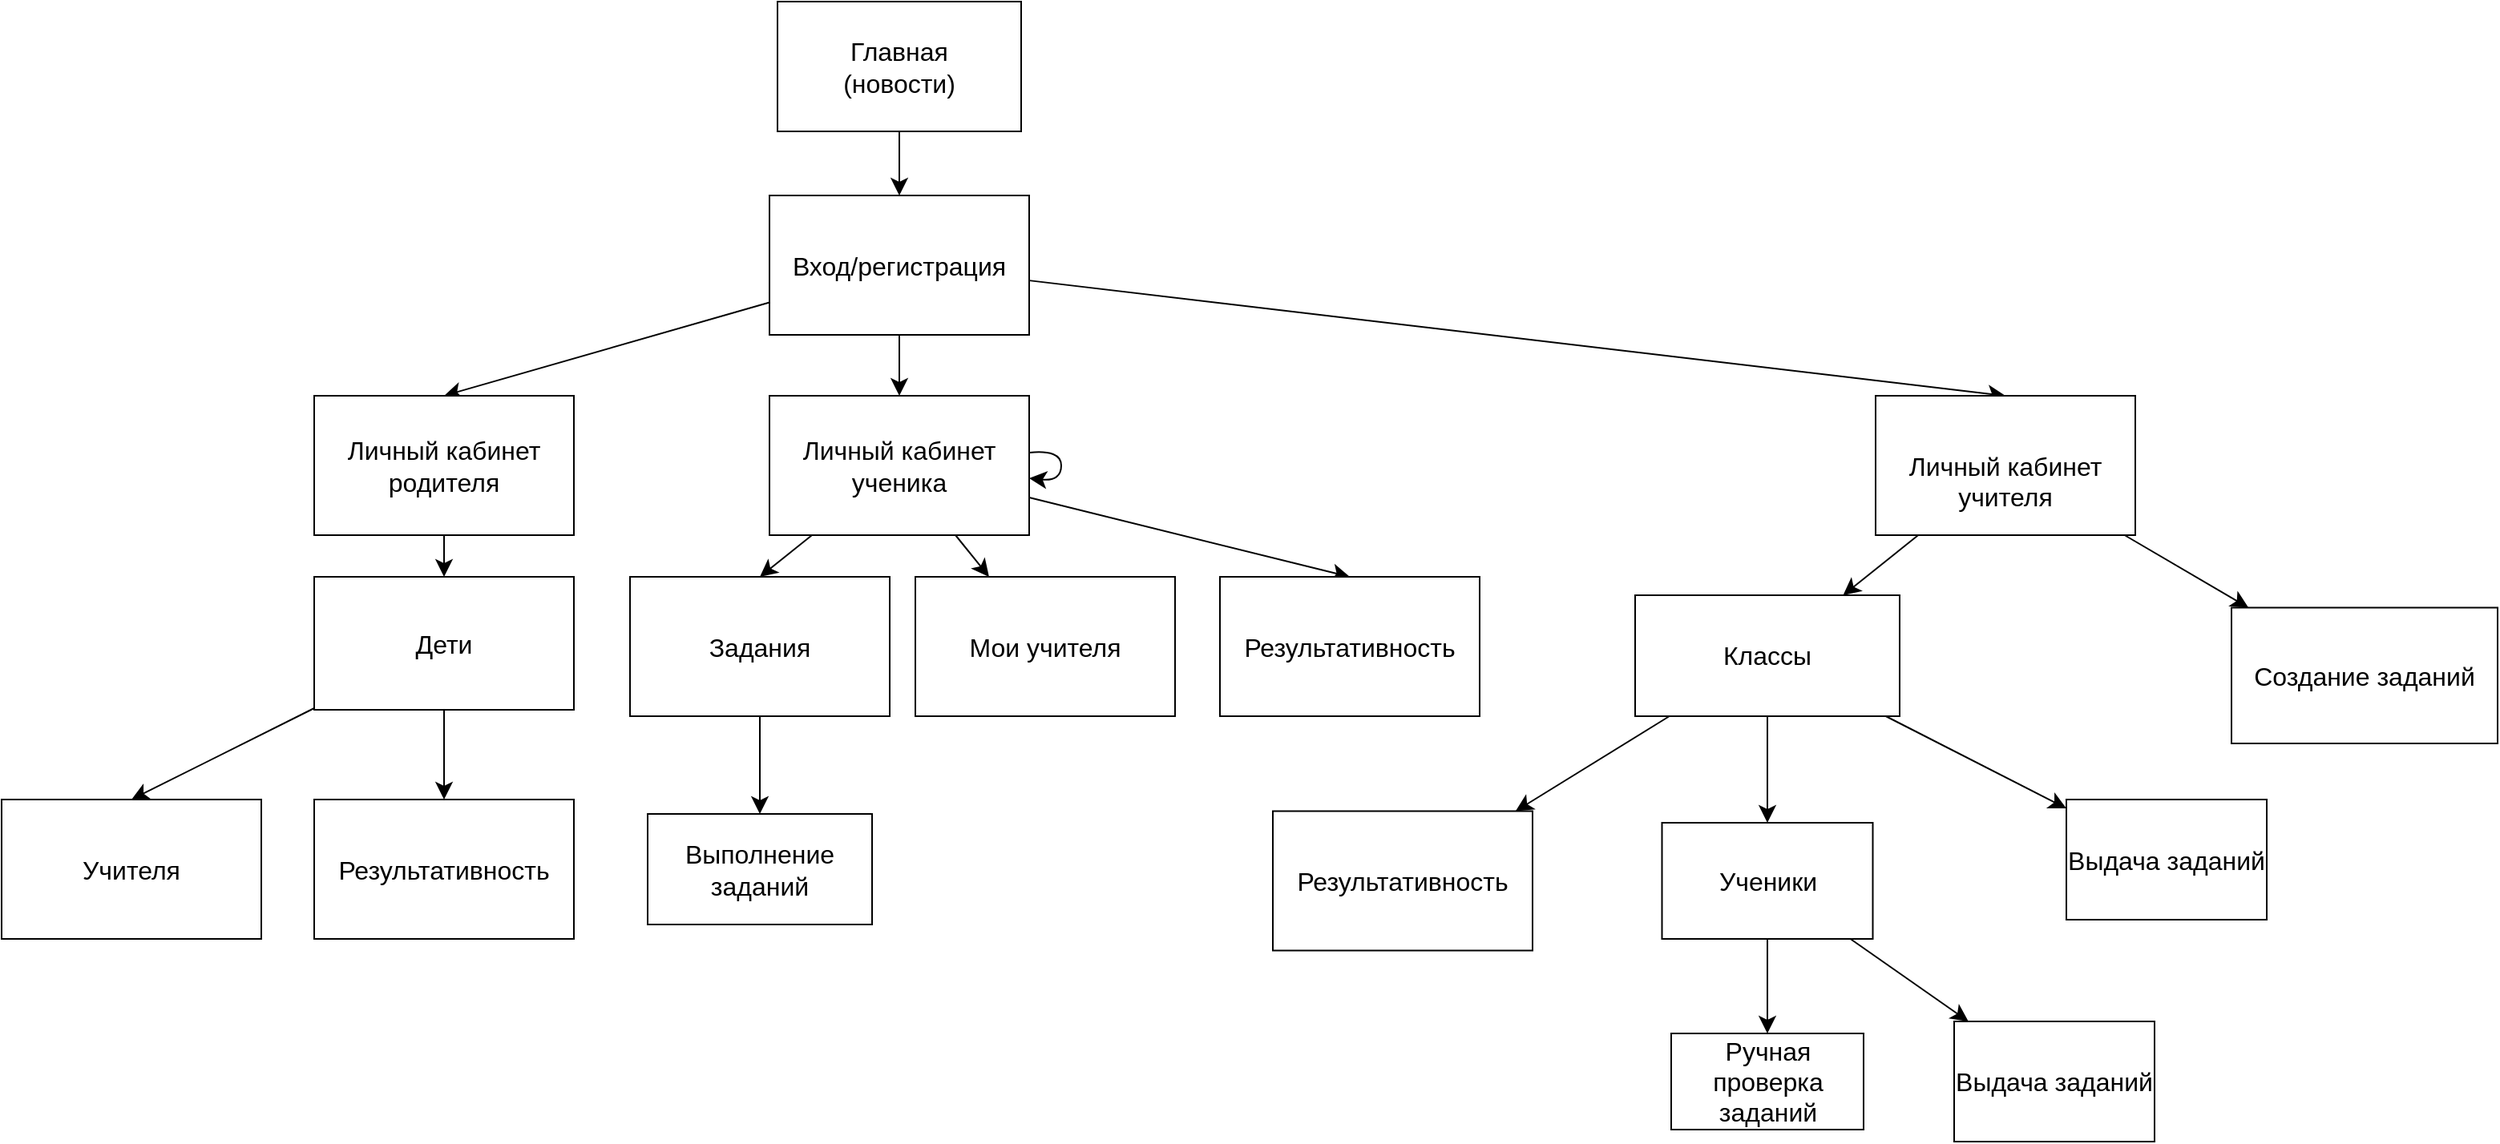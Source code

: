 <mxfile version="22.0.4" type="device">
  <diagram name="Страница — 1" id="LpLjEipaatAaPrCCTb6-">
    <mxGraphModel dx="1589" dy="1283" grid="0" gridSize="10" guides="1" tooltips="1" connect="1" arrows="1" fold="1" page="0" pageScale="1" pageWidth="827" pageHeight="1169" math="0" shadow="0">
      <root>
        <mxCell id="0" />
        <mxCell id="1" parent="0" />
        <mxCell id="-08iNAhkbcHInF_wTfID-7" style="edgeStyle=none;curved=1;rounded=0;orthogonalLoop=1;jettySize=auto;html=1;entryX=0.5;entryY=0;entryDx=0;entryDy=0;fontSize=12;startSize=8;endSize=8;" edge="1" parent="1" source="-08iNAhkbcHInF_wTfID-1" target="-08iNAhkbcHInF_wTfID-5">
          <mxGeometry relative="1" as="geometry" />
        </mxCell>
        <mxCell id="-08iNAhkbcHInF_wTfID-10" style="edgeStyle=none;curved=1;rounded=0;orthogonalLoop=1;jettySize=auto;html=1;fontSize=12;startSize=8;endSize=8;entryX=0.5;entryY=0;entryDx=0;entryDy=0;" edge="1" parent="1" source="-08iNAhkbcHInF_wTfID-1" target="-08iNAhkbcHInF_wTfID-9">
          <mxGeometry relative="1" as="geometry" />
        </mxCell>
        <mxCell id="-08iNAhkbcHInF_wTfID-12" style="edgeStyle=none;curved=1;rounded=0;orthogonalLoop=1;jettySize=auto;html=1;entryX=0.5;entryY=0;entryDx=0;entryDy=0;fontSize=12;startSize=8;endSize=8;" edge="1" parent="1" source="-08iNAhkbcHInF_wTfID-1" target="-08iNAhkbcHInF_wTfID-11">
          <mxGeometry relative="1" as="geometry" />
        </mxCell>
        <mxCell id="-08iNAhkbcHInF_wTfID-1" value="Вход/регистрация" style="rounded=0;whiteSpace=wrap;html=1;fontSize=16;" vertex="1" parent="1">
          <mxGeometry x="-197" y="-69" width="162" height="87" as="geometry" />
        </mxCell>
        <mxCell id="-08iNAhkbcHInF_wTfID-26" style="edgeStyle=none;curved=1;rounded=0;orthogonalLoop=1;jettySize=auto;html=1;entryX=0.5;entryY=0;entryDx=0;entryDy=0;fontSize=12;startSize=8;endSize=8;" edge="1" parent="1" source="-08iNAhkbcHInF_wTfID-5" target="-08iNAhkbcHInF_wTfID-25">
          <mxGeometry relative="1" as="geometry" />
        </mxCell>
        <mxCell id="-08iNAhkbcHInF_wTfID-30" style="edgeStyle=none;curved=1;rounded=0;orthogonalLoop=1;jettySize=auto;html=1;entryX=0.5;entryY=0;entryDx=0;entryDy=0;fontSize=12;startSize=8;endSize=8;" edge="1" parent="1" source="-08iNAhkbcHInF_wTfID-5" target="-08iNAhkbcHInF_wTfID-29">
          <mxGeometry relative="1" as="geometry" />
        </mxCell>
        <mxCell id="-08iNAhkbcHInF_wTfID-33" style="edgeStyle=none;curved=1;rounded=0;orthogonalLoop=1;jettySize=auto;html=1;fontSize=12;startSize=8;endSize=8;" edge="1" parent="1" source="-08iNAhkbcHInF_wTfID-5" target="-08iNAhkbcHInF_wTfID-32">
          <mxGeometry relative="1" as="geometry" />
        </mxCell>
        <mxCell id="-08iNAhkbcHInF_wTfID-5" value="Личный кабинет ученика" style="rounded=0;whiteSpace=wrap;html=1;fontSize=16;" vertex="1" parent="1">
          <mxGeometry x="-197" y="56" width="162" height="87" as="geometry" />
        </mxCell>
        <mxCell id="-08iNAhkbcHInF_wTfID-8" style="edgeStyle=none;curved=1;rounded=0;orthogonalLoop=1;jettySize=auto;html=1;entryX=1;entryY=0.5;entryDx=0;entryDy=0;fontSize=12;startSize=8;endSize=8;" edge="1" parent="1" source="-08iNAhkbcHInF_wTfID-1" target="-08iNAhkbcHInF_wTfID-1">
          <mxGeometry relative="1" as="geometry" />
        </mxCell>
        <mxCell id="-08iNAhkbcHInF_wTfID-42" value="" style="edgeStyle=none;curved=1;rounded=0;orthogonalLoop=1;jettySize=auto;html=1;fontSize=12;startSize=8;endSize=8;" edge="1" parent="1" source="-08iNAhkbcHInF_wTfID-9" target="-08iNAhkbcHInF_wTfID-41">
          <mxGeometry relative="1" as="geometry" />
        </mxCell>
        <mxCell id="-08iNAhkbcHInF_wTfID-59" value="" style="edgeStyle=none;curved=1;rounded=0;orthogonalLoop=1;jettySize=auto;html=1;fontSize=12;startSize=8;endSize=8;" edge="1" parent="1" source="-08iNAhkbcHInF_wTfID-9" target="-08iNAhkbcHInF_wTfID-58">
          <mxGeometry relative="1" as="geometry" />
        </mxCell>
        <mxCell id="-08iNAhkbcHInF_wTfID-9" value="&lt;br&gt;&lt;span style=&quot;color: rgb(0, 0, 0); font-family: Helvetica; font-size: 16px; font-style: normal; font-variant-ligatures: normal; font-variant-caps: normal; font-weight: 400; letter-spacing: normal; orphans: 2; text-align: center; text-indent: 0px; text-transform: none; widows: 2; word-spacing: 0px; -webkit-text-stroke-width: 0px; background-color: rgb(255, 255, 255); text-decoration-thickness: initial; text-decoration-style: initial; text-decoration-color: initial; float: none; display: inline !important;&quot;&gt;Личный кабинет учителя&lt;/span&gt;&lt;br&gt;" style="rounded=0;whiteSpace=wrap;html=1;fontSize=16;" vertex="1" parent="1">
          <mxGeometry x="493" y="56" width="162" height="87" as="geometry" />
        </mxCell>
        <mxCell id="-08iNAhkbcHInF_wTfID-20" style="edgeStyle=none;curved=1;rounded=0;orthogonalLoop=1;jettySize=auto;html=1;entryX=0.5;entryY=0;entryDx=0;entryDy=0;fontSize=12;startSize=8;endSize=8;" edge="1" parent="1" source="-08iNAhkbcHInF_wTfID-11" target="-08iNAhkbcHInF_wTfID-19">
          <mxGeometry relative="1" as="geometry" />
        </mxCell>
        <mxCell id="-08iNAhkbcHInF_wTfID-11" value="Личный кабинет родителя" style="rounded=0;whiteSpace=wrap;html=1;fontSize=16;" vertex="1" parent="1">
          <mxGeometry x="-481" y="56" width="162" height="87" as="geometry" />
        </mxCell>
        <mxCell id="-08iNAhkbcHInF_wTfID-16" value="Результативность" style="rounded=0;whiteSpace=wrap;html=1;fontSize=16;" vertex="1" parent="1">
          <mxGeometry x="-481" y="308" width="162" height="87" as="geometry" />
        </mxCell>
        <mxCell id="-08iNAhkbcHInF_wTfID-21" style="edgeStyle=none;curved=1;rounded=0;orthogonalLoop=1;jettySize=auto;html=1;entryX=0.5;entryY=0;entryDx=0;entryDy=0;fontSize=12;startSize=8;endSize=8;" edge="1" parent="1" source="-08iNAhkbcHInF_wTfID-19" target="-08iNAhkbcHInF_wTfID-16">
          <mxGeometry relative="1" as="geometry" />
        </mxCell>
        <mxCell id="-08iNAhkbcHInF_wTfID-24" style="edgeStyle=none;curved=1;rounded=0;orthogonalLoop=1;jettySize=auto;html=1;entryX=0.5;entryY=0;entryDx=0;entryDy=0;fontSize=12;startSize=8;endSize=8;" edge="1" parent="1" source="-08iNAhkbcHInF_wTfID-19" target="-08iNAhkbcHInF_wTfID-22">
          <mxGeometry relative="1" as="geometry" />
        </mxCell>
        <mxCell id="-08iNAhkbcHInF_wTfID-19" value="Дети" style="rounded=0;whiteSpace=wrap;html=1;fontSize=16;" vertex="1" parent="1">
          <mxGeometry x="-481" y="169" width="162" height="83" as="geometry" />
        </mxCell>
        <mxCell id="-08iNAhkbcHInF_wTfID-22" value="Учителя" style="rounded=0;whiteSpace=wrap;html=1;fontSize=16;" vertex="1" parent="1">
          <mxGeometry x="-676" y="308" width="162" height="87" as="geometry" />
        </mxCell>
        <mxCell id="-08iNAhkbcHInF_wTfID-36" value="" style="edgeStyle=none;curved=1;rounded=0;orthogonalLoop=1;jettySize=auto;html=1;fontSize=12;startSize=8;endSize=8;" edge="1" parent="1" source="-08iNAhkbcHInF_wTfID-25" target="-08iNAhkbcHInF_wTfID-35">
          <mxGeometry relative="1" as="geometry" />
        </mxCell>
        <mxCell id="-08iNAhkbcHInF_wTfID-25" value="Задания" style="rounded=0;whiteSpace=wrap;html=1;fontSize=16;" vertex="1" parent="1">
          <mxGeometry x="-284" y="169" width="162" height="87" as="geometry" />
        </mxCell>
        <mxCell id="-08iNAhkbcHInF_wTfID-28" style="edgeStyle=none;curved=1;rounded=0;orthogonalLoop=1;jettySize=auto;html=1;fontSize=12;startSize=8;endSize=8;" edge="1" parent="1" source="-08iNAhkbcHInF_wTfID-5" target="-08iNAhkbcHInF_wTfID-5">
          <mxGeometry relative="1" as="geometry" />
        </mxCell>
        <mxCell id="-08iNAhkbcHInF_wTfID-29" value="Результативность" style="rounded=0;whiteSpace=wrap;html=1;fontSize=16;" vertex="1" parent="1">
          <mxGeometry x="84" y="169" width="162" height="87" as="geometry" />
        </mxCell>
        <mxCell id="-08iNAhkbcHInF_wTfID-32" value="Мои учителя" style="rounded=0;whiteSpace=wrap;html=1;fontSize=16;" vertex="1" parent="1">
          <mxGeometry x="-106" y="169" width="162" height="87" as="geometry" />
        </mxCell>
        <mxCell id="-08iNAhkbcHInF_wTfID-35" value="Выполнение заданий" style="whiteSpace=wrap;html=1;fontSize=16;rounded=0;" vertex="1" parent="1">
          <mxGeometry x="-273" y="317" width="140" height="69" as="geometry" />
        </mxCell>
        <mxCell id="-08iNAhkbcHInF_wTfID-44" value="" style="edgeStyle=none;curved=1;rounded=0;orthogonalLoop=1;jettySize=auto;html=1;fontSize=12;startSize=8;endSize=8;" edge="1" parent="1" source="-08iNAhkbcHInF_wTfID-41" target="-08iNAhkbcHInF_wTfID-43">
          <mxGeometry relative="1" as="geometry" />
        </mxCell>
        <mxCell id="-08iNAhkbcHInF_wTfID-51" value="" style="edgeStyle=none;curved=1;rounded=0;orthogonalLoop=1;jettySize=auto;html=1;fontSize=12;startSize=8;endSize=8;" edge="1" parent="1" source="-08iNAhkbcHInF_wTfID-41" target="-08iNAhkbcHInF_wTfID-50">
          <mxGeometry relative="1" as="geometry" />
        </mxCell>
        <mxCell id="-08iNAhkbcHInF_wTfID-57" style="edgeStyle=none;curved=1;rounded=0;orthogonalLoop=1;jettySize=auto;html=1;fontSize=12;startSize=8;endSize=8;" edge="1" parent="1" source="-08iNAhkbcHInF_wTfID-41" target="-08iNAhkbcHInF_wTfID-56">
          <mxGeometry relative="1" as="geometry" />
        </mxCell>
        <mxCell id="-08iNAhkbcHInF_wTfID-41" value="Классы" style="whiteSpace=wrap;html=1;fontSize=16;rounded=0;" vertex="1" parent="1">
          <mxGeometry x="343" y="180.5" width="165" height="75.5" as="geometry" />
        </mxCell>
        <mxCell id="-08iNAhkbcHInF_wTfID-46" value="" style="edgeStyle=none;curved=1;rounded=0;orthogonalLoop=1;jettySize=auto;html=1;fontSize=12;startSize=8;endSize=8;" edge="1" parent="1" source="-08iNAhkbcHInF_wTfID-43" target="-08iNAhkbcHInF_wTfID-45">
          <mxGeometry relative="1" as="geometry" />
        </mxCell>
        <mxCell id="-08iNAhkbcHInF_wTfID-55" style="edgeStyle=none;curved=1;rounded=0;orthogonalLoop=1;jettySize=auto;html=1;fontSize=12;startSize=8;endSize=8;" edge="1" parent="1" source="-08iNAhkbcHInF_wTfID-43" target="-08iNAhkbcHInF_wTfID-54">
          <mxGeometry relative="1" as="geometry" />
        </mxCell>
        <mxCell id="-08iNAhkbcHInF_wTfID-43" value="Ученики" style="whiteSpace=wrap;html=1;fontSize=16;rounded=0;" vertex="1" parent="1">
          <mxGeometry x="359.75" y="322.5" width="131.5" height="72.5" as="geometry" />
        </mxCell>
        <mxCell id="-08iNAhkbcHInF_wTfID-45" value="Ручная проверка заданий" style="whiteSpace=wrap;html=1;fontSize=16;rounded=0;" vertex="1" parent="1">
          <mxGeometry x="365.5" y="454" width="120" height="60" as="geometry" />
        </mxCell>
        <mxCell id="-08iNAhkbcHInF_wTfID-47" style="edgeStyle=none;curved=1;rounded=0;orthogonalLoop=1;jettySize=auto;html=1;exitX=0.75;exitY=0;exitDx=0;exitDy=0;fontSize=12;startSize=8;endSize=8;" edge="1" parent="1" source="-08iNAhkbcHInF_wTfID-43" target="-08iNAhkbcHInF_wTfID-43">
          <mxGeometry relative="1" as="geometry" />
        </mxCell>
        <mxCell id="-08iNAhkbcHInF_wTfID-50" value="Выдача заданий" style="whiteSpace=wrap;html=1;fontSize=16;rounded=0;" vertex="1" parent="1">
          <mxGeometry x="612" y="308" width="125" height="75" as="geometry" />
        </mxCell>
        <mxCell id="-08iNAhkbcHInF_wTfID-54" value="Выдача заданий" style="whiteSpace=wrap;html=1;fontSize=16;rounded=0;" vertex="1" parent="1">
          <mxGeometry x="542" y="446.5" width="125" height="75" as="geometry" />
        </mxCell>
        <mxCell id="-08iNAhkbcHInF_wTfID-56" value="Результативность" style="rounded=0;whiteSpace=wrap;html=1;fontSize=16;" vertex="1" parent="1">
          <mxGeometry x="117" y="315.25" width="162" height="87" as="geometry" />
        </mxCell>
        <mxCell id="-08iNAhkbcHInF_wTfID-58" value="Создание заданий" style="whiteSpace=wrap;html=1;fontSize=16;rounded=0;" vertex="1" parent="1">
          <mxGeometry x="715" y="188.25" width="166" height="84.75" as="geometry" />
        </mxCell>
        <mxCell id="-08iNAhkbcHInF_wTfID-62" style="edgeStyle=none;curved=1;rounded=0;orthogonalLoop=1;jettySize=auto;html=1;entryX=0.5;entryY=0;entryDx=0;entryDy=0;fontSize=12;startSize=8;endSize=8;" edge="1" parent="1" source="-08iNAhkbcHInF_wTfID-61" target="-08iNAhkbcHInF_wTfID-1">
          <mxGeometry relative="1" as="geometry" />
        </mxCell>
        <mxCell id="-08iNAhkbcHInF_wTfID-61" value="Главная&lt;br&gt;(новости)" style="rounded=0;whiteSpace=wrap;html=1;fontSize=16;" vertex="1" parent="1">
          <mxGeometry x="-192" y="-190" width="152" height="81" as="geometry" />
        </mxCell>
      </root>
    </mxGraphModel>
  </diagram>
</mxfile>
